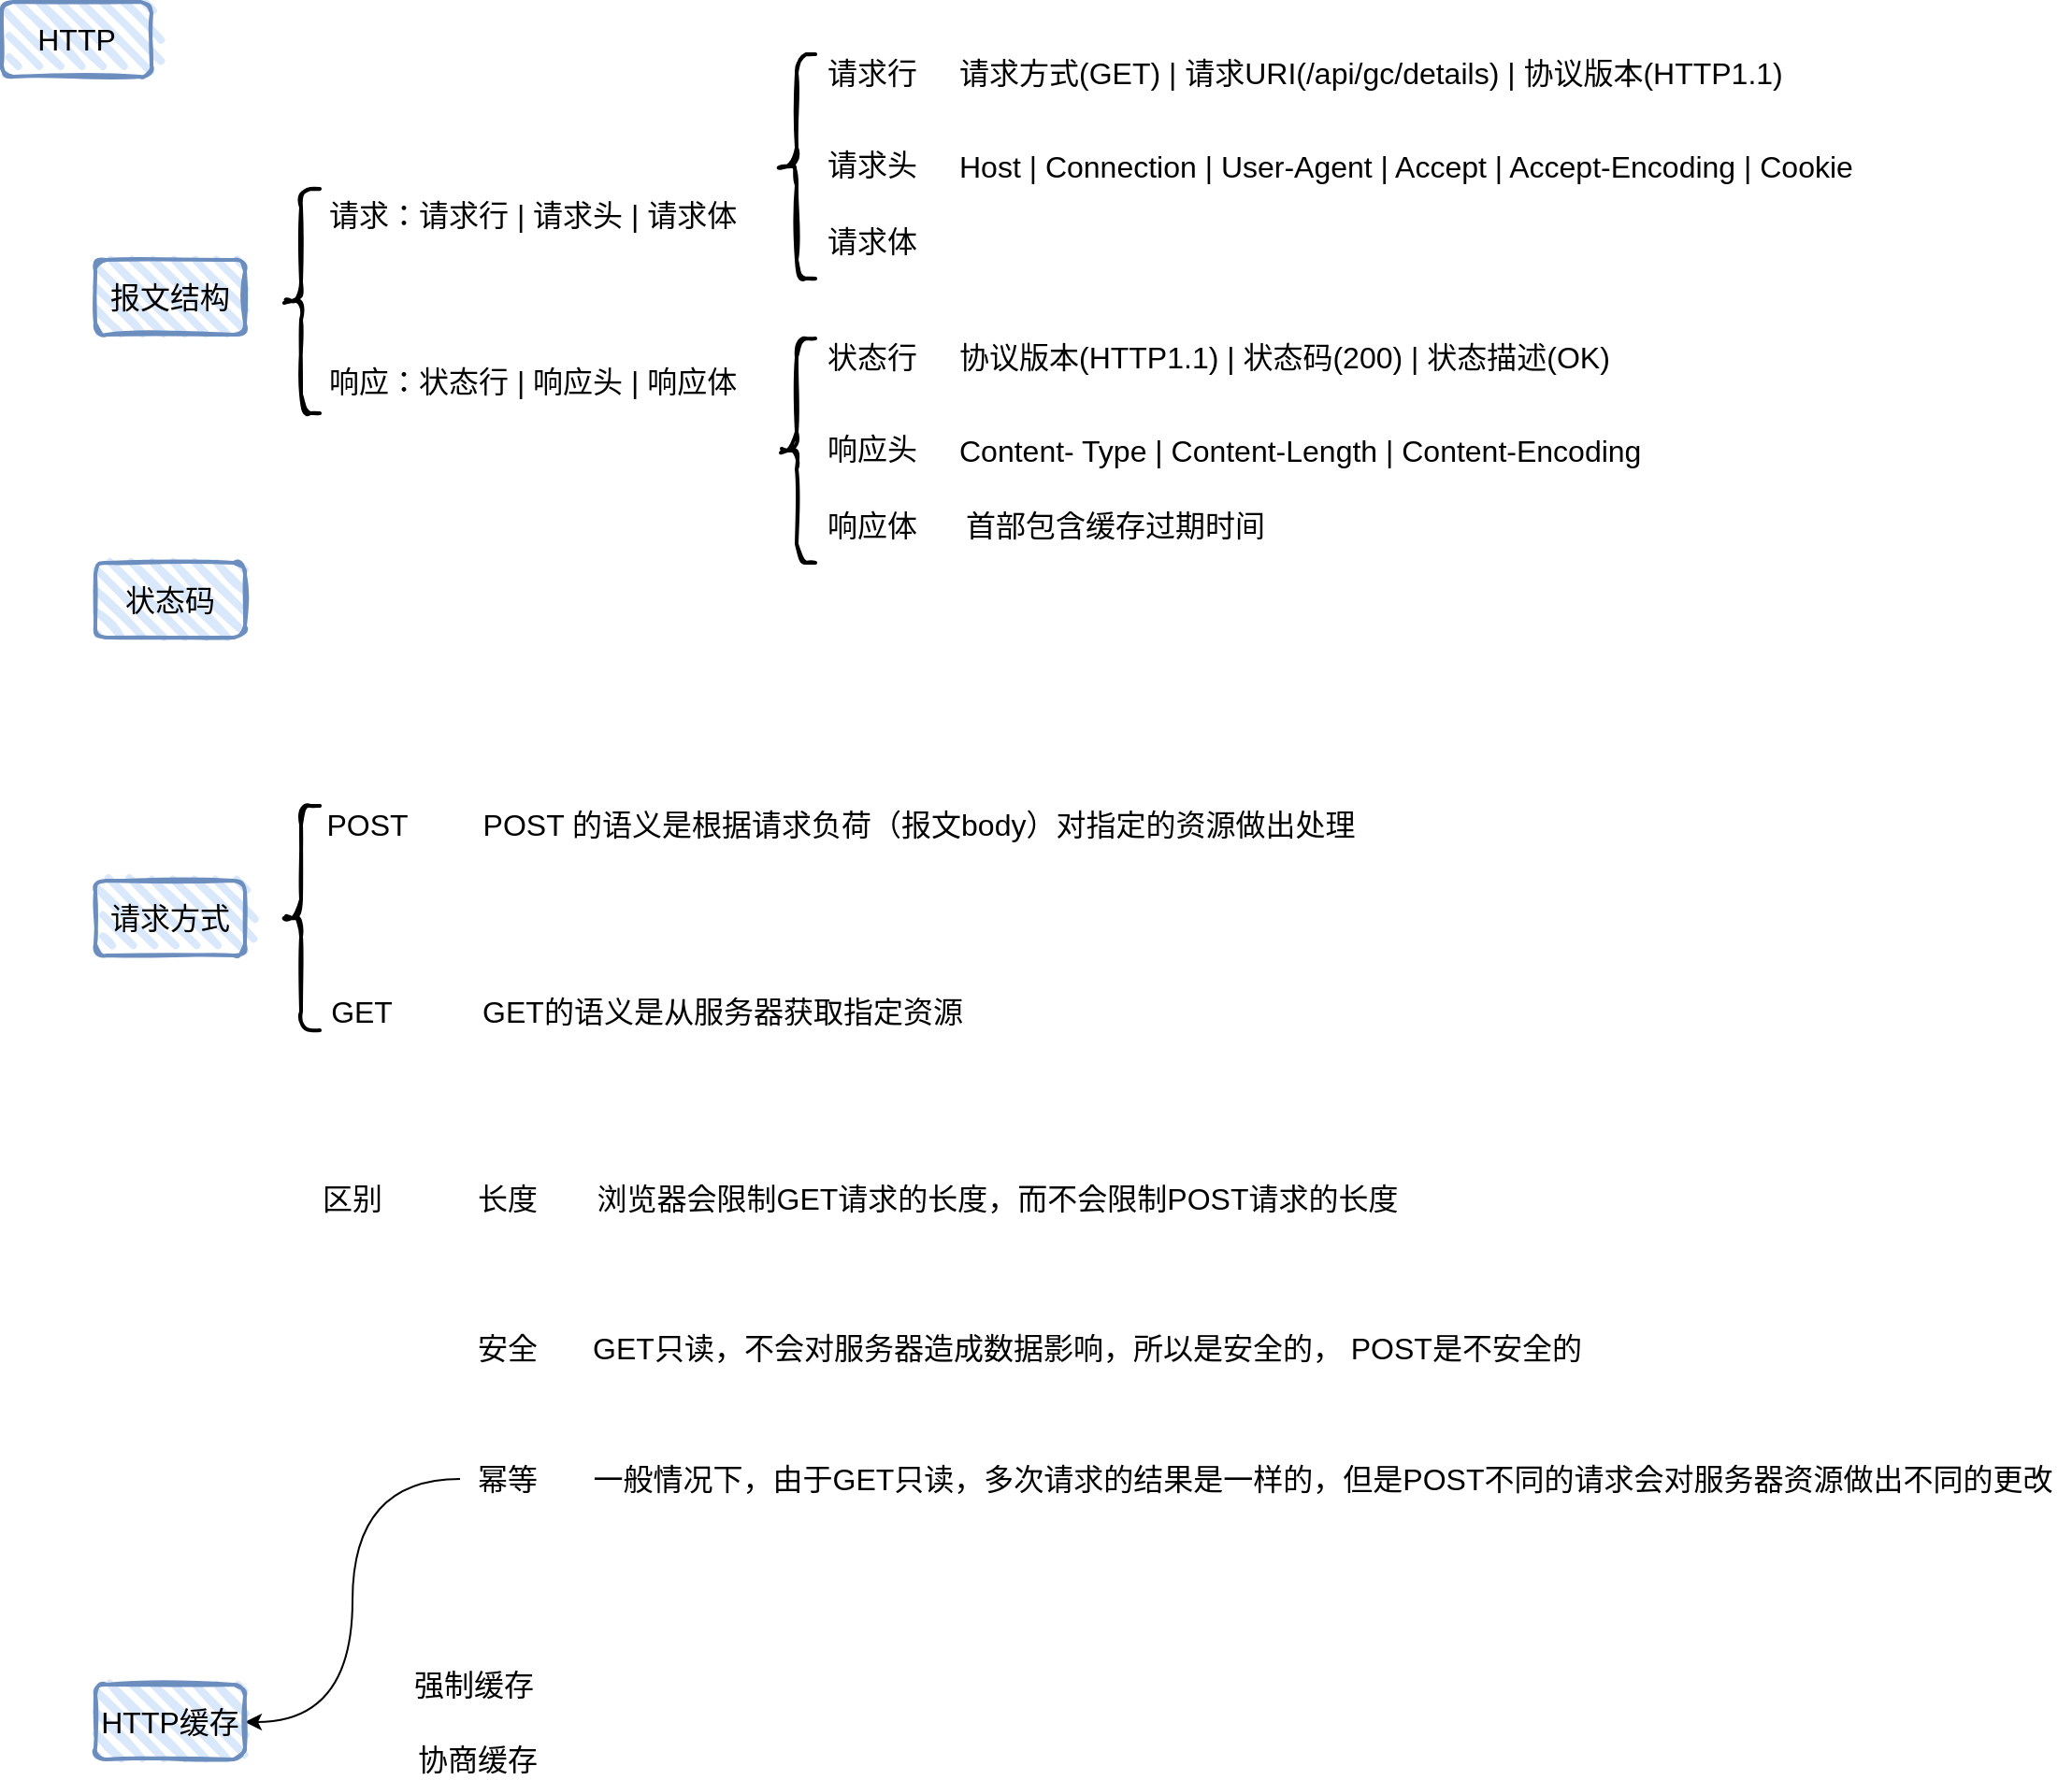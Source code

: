 <mxfile version="17.4.6" type="github">
  <diagram id="bTqQYvLTSXa7qgJgAP1T" name="Page-1">
    <mxGraphModel dx="2885" dy="662" grid="1" gridSize="10" guides="1" tooltips="1" connect="1" arrows="1" fold="1" page="1" pageScale="1" pageWidth="850" pageHeight="1100" background="none" math="0" shadow="0">
      <root>
        <mxCell id="0" />
        <mxCell id="1" parent="0" />
        <mxCell id="RL8b2p7FF3ztYDbs7SIw-1" value="HTTP" style="rounded=1;whiteSpace=wrap;html=1;strokeWidth=2;fillWeight=4;hachureGap=8;hachureAngle=45;fillColor=#dae8fc;sketch=1;strokeColor=#6c8ebf;absoluteArcSize=0;shadow=0;glass=0;imageAspect=1;fillStyle=hachure;labelBorderColor=none;labelBackgroundColor=none;container=0;fontSize=16;" parent="1" vertex="1">
          <mxGeometry x="-1690" y="10" width="80" height="40" as="geometry" />
        </mxCell>
        <mxCell id="rv_qOeCksHxJ9H7pdhGz-55" value="" style="shape=curlyBracket;whiteSpace=wrap;html=1;rounded=1;shadow=0;glass=0;labelBackgroundColor=none;labelBorderColor=none;sketch=1;fillWeight=4;hachureGap=8;hachureAngle=45;fillStyle=hachure;fontFamily=Helvetica;fontSize=16;fontColor=default;strokeColor=#000000;strokeWidth=2;fillColor=#000000;gradientColor=none;" vertex="1" parent="1">
          <mxGeometry x="-1540" y="110" width="20" height="120" as="geometry" />
        </mxCell>
        <mxCell id="rv_qOeCksHxJ9H7pdhGz-62" value="请求：请求行 | 请求头 | 请求体" style="rounded=0;whiteSpace=wrap;html=1;shadow=0;glass=0;labelBackgroundColor=none;labelBorderColor=none;sketch=1;fillWeight=4;hachureGap=8;hachureAngle=45;fillStyle=solid;fontFamily=Helvetica;fontSize=16;fontColor=default;strokeColor=none;strokeWidth=2;fillColor=none;gradientColor=none;align=left;" vertex="1" parent="1">
          <mxGeometry x="-1517" y="109" width="230" height="30" as="geometry" />
        </mxCell>
        <mxCell id="rv_qOeCksHxJ9H7pdhGz-64" value="响应：状态行 | 响应头 | 响应体" style="rounded=0;whiteSpace=wrap;html=1;shadow=0;glass=0;labelBackgroundColor=none;labelBorderColor=none;sketch=1;fillWeight=4;hachureGap=8;hachureAngle=45;fillStyle=solid;fontFamily=Helvetica;fontSize=16;fontColor=default;strokeColor=none;strokeWidth=2;fillColor=none;gradientColor=none;align=left;" vertex="1" parent="1">
          <mxGeometry x="-1517" y="198" width="227" height="30" as="geometry" />
        </mxCell>
        <mxCell id="rv_qOeCksHxJ9H7pdhGz-66" value="" style="shape=curlyBracket;whiteSpace=wrap;html=1;rounded=1;shadow=0;glass=0;labelBackgroundColor=none;labelBorderColor=none;sketch=1;fillWeight=4;hachureGap=8;hachureAngle=45;fillStyle=hachure;fontFamily=Helvetica;fontSize=16;fontColor=default;strokeColor=#000000;strokeWidth=2;fillColor=#000000;gradientColor=none;" vertex="1" parent="1">
          <mxGeometry x="-1275" y="38" width="20" height="120" as="geometry" />
        </mxCell>
        <mxCell id="rv_qOeCksHxJ9H7pdhGz-67" value="请求行" style="text;html=1;align=center;verticalAlign=middle;resizable=0;points=[];autosize=1;strokeColor=none;fillColor=none;fontSize=16;fontFamily=Helvetica;fontColor=none;" vertex="1" parent="1">
          <mxGeometry x="-1255" y="38" width="60" height="20" as="geometry" />
        </mxCell>
        <mxCell id="rv_qOeCksHxJ9H7pdhGz-68" value="请求头" style="text;html=1;align=center;verticalAlign=middle;resizable=0;points=[];autosize=1;strokeColor=none;fillColor=none;fontSize=16;fontFamily=Helvetica;fontColor=none;" vertex="1" parent="1">
          <mxGeometry x="-1255" y="87" width="60" height="20" as="geometry" />
        </mxCell>
        <mxCell id="rv_qOeCksHxJ9H7pdhGz-69" value="请求体" style="text;html=1;align=center;verticalAlign=middle;resizable=0;points=[];autosize=1;strokeColor=none;fillColor=none;fontSize=16;fontFamily=Helvetica;fontColor=none;" vertex="1" parent="1">
          <mxGeometry x="-1255" y="128" width="60" height="20" as="geometry" />
        </mxCell>
        <mxCell id="rv_qOeCksHxJ9H7pdhGz-71" value="请求方式(GET) | 请求URI(/api/gc/details) | 协议版本(HTTP1.1)" style="rounded=0;whiteSpace=wrap;html=1;shadow=0;glass=0;labelBackgroundColor=none;labelBorderColor=none;sketch=1;fillWeight=4;hachureGap=8;hachureAngle=45;fillStyle=solid;fontFamily=Helvetica;fontSize=16;fontColor=default;strokeColor=none;strokeWidth=2;fillColor=none;gradientColor=none;align=left;" vertex="1" parent="1">
          <mxGeometry x="-1180" y="33" width="460" height="30" as="geometry" />
        </mxCell>
        <mxCell id="rv_qOeCksHxJ9H7pdhGz-73" value="Host | Connection | User-Agent | Accept | Accept-Encoding | Cookie" style="rounded=0;whiteSpace=wrap;html=1;shadow=0;glass=0;labelBackgroundColor=none;labelBorderColor=none;sketch=1;fillWeight=4;hachureGap=8;hachureAngle=45;fillStyle=solid;fontFamily=Helvetica;fontSize=16;fontColor=default;strokeColor=none;strokeWidth=2;fillColor=none;gradientColor=none;align=left;" vertex="1" parent="1">
          <mxGeometry x="-1180" y="83" width="500" height="30" as="geometry" />
        </mxCell>
        <mxCell id="rv_qOeCksHxJ9H7pdhGz-74" value="" style="shape=curlyBracket;whiteSpace=wrap;html=1;rounded=1;shadow=0;glass=0;labelBackgroundColor=none;labelBorderColor=none;sketch=1;fillWeight=4;hachureGap=8;hachureAngle=45;fillStyle=hachure;fontFamily=Helvetica;fontSize=16;fontColor=default;strokeColor=#000000;strokeWidth=2;fillColor=#000000;gradientColor=none;" vertex="1" parent="1">
          <mxGeometry x="-1275" y="190" width="20" height="120" as="geometry" />
        </mxCell>
        <mxCell id="rv_qOeCksHxJ9H7pdhGz-75" value="状态行" style="text;html=1;align=center;verticalAlign=middle;resizable=0;points=[];autosize=1;strokeColor=none;fillColor=none;fontSize=16;fontFamily=Helvetica;fontColor=none;" vertex="1" parent="1">
          <mxGeometry x="-1255" y="190" width="60" height="20" as="geometry" />
        </mxCell>
        <mxCell id="rv_qOeCksHxJ9H7pdhGz-76" value="响应头" style="text;html=1;align=center;verticalAlign=middle;resizable=0;points=[];autosize=1;strokeColor=none;fillColor=none;fontSize=16;fontFamily=Helvetica;fontColor=none;" vertex="1" parent="1">
          <mxGeometry x="-1255" y="239" width="60" height="20" as="geometry" />
        </mxCell>
        <mxCell id="rv_qOeCksHxJ9H7pdhGz-77" value="响应体" style="text;html=1;align=center;verticalAlign=middle;resizable=0;points=[];autosize=1;strokeColor=none;fillColor=none;fontSize=16;fontFamily=Helvetica;fontColor=none;" vertex="1" parent="1">
          <mxGeometry x="-1255" y="280" width="60" height="20" as="geometry" />
        </mxCell>
        <mxCell id="rv_qOeCksHxJ9H7pdhGz-78" value="协议版本(HTTP1.1)&amp;nbsp;| 状态码(200) | 状态描述(OK)" style="rounded=0;whiteSpace=wrap;html=1;shadow=0;glass=0;labelBackgroundColor=none;labelBorderColor=none;sketch=1;fillWeight=4;hachureGap=8;hachureAngle=45;fillStyle=solid;fontFamily=Helvetica;fontSize=16;fontColor=default;strokeColor=none;strokeWidth=2;fillColor=none;gradientColor=none;align=left;" vertex="1" parent="1">
          <mxGeometry x="-1180" y="185" width="460" height="30" as="geometry" />
        </mxCell>
        <mxCell id="rv_qOeCksHxJ9H7pdhGz-79" value="Content- Type | Content-Length | Content-Encoding" style="rounded=0;whiteSpace=wrap;html=1;shadow=0;glass=0;labelBackgroundColor=none;labelBorderColor=none;sketch=1;fillWeight=4;hachureGap=8;hachureAngle=45;fillStyle=solid;fontFamily=Helvetica;fontSize=16;fontColor=default;strokeColor=none;strokeWidth=2;fillColor=none;gradientColor=none;align=left;" vertex="1" parent="1">
          <mxGeometry x="-1180" y="235" width="500" height="30" as="geometry" />
        </mxCell>
        <mxCell id="rv_qOeCksHxJ9H7pdhGz-80" value="首部包含缓存过期时间" style="text;html=1;align=center;verticalAlign=middle;resizable=0;points=[];autosize=1;strokeColor=none;fillColor=none;fontSize=16;fontFamily=Helvetica;fontColor=#000000;" vertex="1" parent="1">
          <mxGeometry x="-1185" y="280" width="180" height="20" as="geometry" />
        </mxCell>
        <mxCell id="rv_qOeCksHxJ9H7pdhGz-83" value="&lt;span&gt;报文结构&lt;/span&gt;" style="rounded=1;whiteSpace=wrap;html=1;strokeWidth=2;fillWeight=4;hachureGap=8;hachureAngle=45;fillColor=#dae8fc;sketch=1;strokeColor=#6c8ebf;absoluteArcSize=0;shadow=0;glass=0;imageAspect=1;fillStyle=hachure;labelBorderColor=none;labelBackgroundColor=none;container=0;fontSize=16;" vertex="1" parent="1">
          <mxGeometry x="-1640" y="148" width="80" height="40" as="geometry" />
        </mxCell>
        <mxCell id="rv_qOeCksHxJ9H7pdhGz-84" value="&lt;span&gt;状态码&lt;/span&gt;" style="rounded=1;whiteSpace=wrap;html=1;strokeWidth=2;fillWeight=4;hachureGap=8;hachureAngle=45;fillColor=#dae8fc;sketch=1;strokeColor=#6c8ebf;absoluteArcSize=0;shadow=0;glass=0;imageAspect=1;fillStyle=hachure;labelBorderColor=none;labelBackgroundColor=none;container=0;fontSize=16;" vertex="1" parent="1">
          <mxGeometry x="-1640" y="310" width="80" height="40" as="geometry" />
        </mxCell>
        <mxCell id="rv_qOeCksHxJ9H7pdhGz-85" value="&lt;span&gt;请求方式&lt;/span&gt;" style="rounded=1;whiteSpace=wrap;html=1;strokeWidth=2;fillWeight=4;hachureGap=8;hachureAngle=45;fillColor=#dae8fc;sketch=1;strokeColor=#6c8ebf;absoluteArcSize=0;shadow=0;glass=0;imageAspect=1;fillStyle=hachure;labelBorderColor=none;labelBackgroundColor=none;container=0;fontSize=16;" vertex="1" parent="1">
          <mxGeometry x="-1640" y="480" width="80" height="40" as="geometry" />
        </mxCell>
        <mxCell id="rv_qOeCksHxJ9H7pdhGz-86" value="" style="shape=curlyBracket;whiteSpace=wrap;html=1;rounded=1;shadow=0;glass=0;labelBackgroundColor=none;labelBorderColor=none;sketch=1;fillWeight=4;hachureGap=8;hachureAngle=45;fillStyle=hachure;fontFamily=Helvetica;fontSize=16;fontColor=default;strokeColor=#000000;strokeWidth=2;fillColor=#000000;gradientColor=none;" vertex="1" parent="1">
          <mxGeometry x="-1540" y="440" width="20" height="120" as="geometry" />
        </mxCell>
        <mxCell id="rv_qOeCksHxJ9H7pdhGz-87" value="POST" style="text;html=1;align=center;verticalAlign=middle;resizable=0;points=[];autosize=1;strokeColor=none;fillColor=none;fontSize=16;fontFamily=Helvetica;fontColor=#000000;" vertex="1" parent="1">
          <mxGeometry x="-1525" y="440" width="60" height="20" as="geometry" />
        </mxCell>
        <mxCell id="rv_qOeCksHxJ9H7pdhGz-88" value="GET" style="text;html=1;align=center;verticalAlign=middle;resizable=0;points=[];autosize=1;strokeColor=none;fillColor=none;fontSize=16;fontFamily=Helvetica;fontColor=#000000;" vertex="1" parent="1">
          <mxGeometry x="-1523" y="540" width="50" height="20" as="geometry" />
        </mxCell>
        <mxCell id="rv_qOeCksHxJ9H7pdhGz-89" value="POST 的语义是根据请求负荷（报文body）对指定的资源做出处理" style="text;html=1;align=center;verticalAlign=middle;resizable=0;points=[];autosize=1;strokeColor=none;fillColor=none;fontSize=16;fontFamily=Helvetica;fontColor=#000000;" vertex="1" parent="1">
          <mxGeometry x="-1440" y="440" width="480" height="20" as="geometry" />
        </mxCell>
        <mxCell id="rv_qOeCksHxJ9H7pdhGz-90" value="GET的语义是从服务器获取指定资源" style="text;html=1;align=center;verticalAlign=middle;resizable=0;points=[];autosize=1;strokeColor=none;fillColor=none;fontSize=16;fontFamily=Helvetica;fontColor=#000000;" vertex="1" parent="1">
          <mxGeometry x="-1440" y="540" width="270" height="20" as="geometry" />
        </mxCell>
        <mxCell id="rv_qOeCksHxJ9H7pdhGz-91" value="区别" style="text;html=1;align=center;verticalAlign=middle;resizable=0;points=[];autosize=1;strokeColor=none;fillColor=none;fontSize=16;fontFamily=Helvetica;fontColor=#000000;" vertex="1" parent="1">
          <mxGeometry x="-1528" y="640" width="50" height="20" as="geometry" />
        </mxCell>
        <mxCell id="rv_qOeCksHxJ9H7pdhGz-96" value="浏览器会限制GET请求的长度，而不会限制POST请求的长度" style="text;html=1;align=center;verticalAlign=middle;resizable=0;points=[];autosize=1;strokeColor=none;fillColor=none;fontSize=16;fontFamily=Helvetica;fontColor=#000000;" vertex="1" parent="1">
          <mxGeometry x="-1378" y="640" width="440" height="20" as="geometry" />
        </mxCell>
        <mxCell id="rv_qOeCksHxJ9H7pdhGz-98" value="长度" style="text;html=1;align=center;verticalAlign=middle;resizable=0;points=[];autosize=1;strokeColor=none;fillColor=none;fontSize=16;fontFamily=Helvetica;fontColor=#000000;" vertex="1" parent="1">
          <mxGeometry x="-1445" y="640" width="50" height="20" as="geometry" />
        </mxCell>
        <mxCell id="rv_qOeCksHxJ9H7pdhGz-101" value="安全" style="text;html=1;align=center;verticalAlign=middle;resizable=0;points=[];autosize=1;strokeColor=none;fillColor=none;fontSize=16;fontFamily=Helvetica;fontColor=#000000;" vertex="1" parent="1">
          <mxGeometry x="-1445" y="720" width="50" height="20" as="geometry" />
        </mxCell>
        <mxCell id="rv_qOeCksHxJ9H7pdhGz-102" value="GET只读，不会对服务器造成数据影响，所以是安全的， POST是不安全的" style="text;html=1;align=center;verticalAlign=middle;resizable=0;points=[];autosize=1;strokeColor=none;fillColor=none;fontSize=16;fontFamily=Helvetica;fontColor=#000000;" vertex="1" parent="1">
          <mxGeometry x="-1380" y="720" width="540" height="20" as="geometry" />
        </mxCell>
        <mxCell id="rv_qOeCksHxJ9H7pdhGz-111" style="edgeStyle=orthogonalEdgeStyle;curved=1;rounded=0;orthogonalLoop=1;jettySize=auto;html=1;entryX=1;entryY=0.5;entryDx=0;entryDy=0;fontFamily=Helvetica;fontSize=16;fontColor=#000000;" edge="1" parent="1" source="rv_qOeCksHxJ9H7pdhGz-103" target="rv_qOeCksHxJ9H7pdhGz-106">
          <mxGeometry relative="1" as="geometry" />
        </mxCell>
        <mxCell id="rv_qOeCksHxJ9H7pdhGz-103" value="幂等" style="text;html=1;align=center;verticalAlign=middle;resizable=0;points=[];autosize=1;strokeColor=none;fillColor=none;fontSize=16;fontFamily=Helvetica;fontColor=#000000;" vertex="1" parent="1">
          <mxGeometry x="-1445" y="790" width="50" height="20" as="geometry" />
        </mxCell>
        <mxCell id="rv_qOeCksHxJ9H7pdhGz-104" value="一般情况下，由于GET只读，多次请求的结果是一样的，但是POST不同的请求会对服务器资源做出不同的更改" style="text;html=1;align=center;verticalAlign=middle;resizable=0;points=[];autosize=1;strokeColor=none;fillColor=none;fontSize=16;fontFamily=Helvetica;fontColor=#000000;" vertex="1" parent="1">
          <mxGeometry x="-1384" y="790" width="800" height="20" as="geometry" />
        </mxCell>
        <mxCell id="rv_qOeCksHxJ9H7pdhGz-106" value="&lt;span&gt;HTTP缓存&lt;/span&gt;" style="rounded=1;whiteSpace=wrap;html=1;strokeWidth=2;fillWeight=4;hachureGap=8;hachureAngle=45;fillColor=#dae8fc;sketch=1;strokeColor=#6c8ebf;absoluteArcSize=0;shadow=0;glass=0;imageAspect=1;fillStyle=hachure;labelBorderColor=none;labelBackgroundColor=none;container=0;fontSize=16;" vertex="1" parent="1">
          <mxGeometry x="-1640" y="910" width="80" height="40" as="geometry" />
        </mxCell>
        <mxCell id="rv_qOeCksHxJ9H7pdhGz-112" value="强制缓存" style="text;html=1;align=center;verticalAlign=middle;resizable=0;points=[];autosize=1;strokeColor=none;fillColor=none;fontSize=16;fontFamily=Helvetica;fontColor=#000000;" vertex="1" parent="1">
          <mxGeometry x="-1478" y="900" width="80" height="20" as="geometry" />
        </mxCell>
        <mxCell id="rv_qOeCksHxJ9H7pdhGz-113" value="协商缓存" style="text;html=1;align=center;verticalAlign=middle;resizable=0;points=[];autosize=1;strokeColor=none;fillColor=none;fontSize=16;fontFamily=Helvetica;fontColor=#000000;" vertex="1" parent="1">
          <mxGeometry x="-1476" y="940" width="80" height="20" as="geometry" />
        </mxCell>
      </root>
    </mxGraphModel>
  </diagram>
</mxfile>
